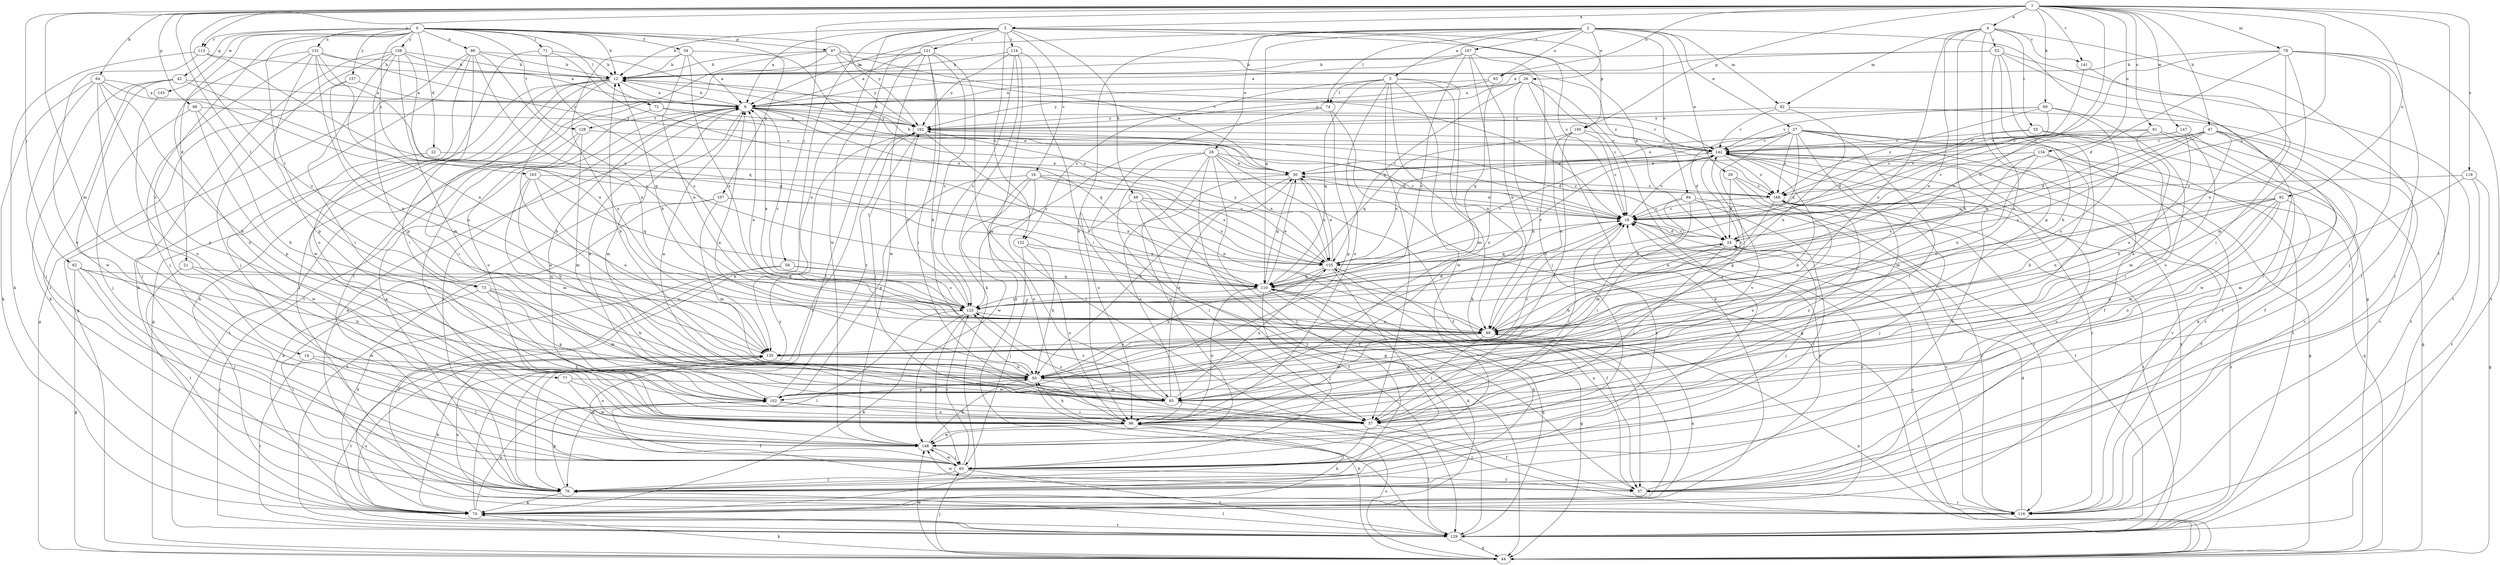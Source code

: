 strict digraph  {
0;
1;
2;
3;
4;
5;
6;
12;
14;
16;
18;
21;
22;
24;
26;
27;
28;
29;
30;
34;
37;
42;
44;
47;
49;
50;
52;
55;
57;
58;
62;
63;
64;
69;
70;
71;
72;
73;
74;
76;
77;
78;
82;
83;
86;
89;
91;
92;
93;
94;
96;
97;
98;
100;
102;
107;
110;
113;
114;
116;
118;
121;
122;
123;
128;
129;
131;
134;
135;
141;
142;
143;
147;
148;
155;
157;
158;
162;
163;
167;
168;
0 -> 12  [label=b];
0 -> 14  [label=c];
0 -> 21  [label=d];
0 -> 22  [label=d];
0 -> 34  [label=f];
0 -> 42  [label=g];
0 -> 71  [label=l];
0 -> 72  [label=l];
0 -> 73  [label=l];
0 -> 86  [label=n];
0 -> 97  [label=p];
0 -> 107  [label=q];
0 -> 113  [label=r];
0 -> 128  [label=t];
0 -> 131  [label=u];
0 -> 143  [label=w];
0 -> 157  [label=y];
0 -> 158  [label=y];
0 -> 162  [label=y];
0 -> 163  [label=z];
1 -> 3  [label=a];
1 -> 4  [label=a];
1 -> 37  [label=f];
1 -> 47  [label=h];
1 -> 58  [label=j];
1 -> 62  [label=j];
1 -> 64  [label=k];
1 -> 69  [label=k];
1 -> 73  [label=l];
1 -> 77  [label=m];
1 -> 78  [label=m];
1 -> 89  [label=n];
1 -> 91  [label=o];
1 -> 92  [label=o];
1 -> 93  [label=o];
1 -> 98  [label=p];
1 -> 100  [label=p];
1 -> 113  [label=r];
1 -> 118  [label=s];
1 -> 134  [label=u];
1 -> 135  [label=u];
1 -> 141  [label=v];
1 -> 147  [label=w];
1 -> 155  [label=x];
2 -> 5  [label=a];
2 -> 6  [label=a];
2 -> 26  [label=e];
2 -> 27  [label=e];
2 -> 28  [label=e];
2 -> 29  [label=e];
2 -> 44  [label=g];
2 -> 74  [label=l];
2 -> 82  [label=m];
2 -> 93  [label=o];
2 -> 94  [label=o];
2 -> 96  [label=o];
2 -> 110  [label=q];
2 -> 167  [label=z];
3 -> 6  [label=a];
3 -> 12  [label=b];
3 -> 16  [label=c];
3 -> 18  [label=c];
3 -> 24  [label=d];
3 -> 49  [label=h];
3 -> 70  [label=k];
3 -> 100  [label=p];
3 -> 114  [label=r];
3 -> 121  [label=s];
3 -> 122  [label=s];
3 -> 135  [label=u];
3 -> 148  [label=w];
4 -> 50  [label=h];
4 -> 52  [label=i];
4 -> 55  [label=i];
4 -> 82  [label=m];
4 -> 89  [label=n];
4 -> 102  [label=p];
4 -> 116  [label=r];
4 -> 135  [label=u];
4 -> 141  [label=v];
5 -> 57  [label=i];
5 -> 70  [label=k];
5 -> 74  [label=l];
5 -> 83  [label=m];
5 -> 89  [label=n];
5 -> 96  [label=o];
5 -> 110  [label=q];
5 -> 122  [label=s];
5 -> 148  [label=w];
6 -> 12  [label=b];
6 -> 18  [label=c];
6 -> 30  [label=e];
6 -> 76  [label=l];
6 -> 83  [label=m];
6 -> 110  [label=q];
6 -> 123  [label=s];
6 -> 128  [label=t];
6 -> 142  [label=v];
6 -> 162  [label=y];
12 -> 6  [label=a];
12 -> 44  [label=g];
12 -> 50  [label=h];
12 -> 57  [label=i];
12 -> 70  [label=k];
12 -> 76  [label=l];
14 -> 50  [label=h];
14 -> 63  [label=j];
14 -> 129  [label=t];
16 -> 57  [label=i];
16 -> 89  [label=n];
16 -> 96  [label=o];
16 -> 102  [label=p];
16 -> 148  [label=w];
16 -> 155  [label=x];
16 -> 168  [label=z];
18 -> 24  [label=d];
18 -> 30  [label=e];
18 -> 57  [label=i];
18 -> 110  [label=q];
18 -> 142  [label=v];
21 -> 110  [label=q];
21 -> 116  [label=r];
21 -> 148  [label=w];
22 -> 30  [label=e];
22 -> 148  [label=w];
24 -> 18  [label=c];
24 -> 50  [label=h];
24 -> 57  [label=i];
24 -> 63  [label=j];
24 -> 155  [label=x];
26 -> 6  [label=a];
26 -> 18  [label=c];
26 -> 50  [label=h];
26 -> 63  [label=j];
26 -> 70  [label=k];
26 -> 155  [label=x];
26 -> 162  [label=y];
27 -> 24  [label=d];
27 -> 30  [label=e];
27 -> 37  [label=f];
27 -> 57  [label=i];
27 -> 83  [label=m];
27 -> 102  [label=p];
27 -> 116  [label=r];
27 -> 129  [label=t];
27 -> 142  [label=v];
27 -> 155  [label=x];
27 -> 168  [label=z];
28 -> 18  [label=c];
28 -> 30  [label=e];
28 -> 37  [label=f];
28 -> 44  [label=g];
28 -> 76  [label=l];
28 -> 96  [label=o];
28 -> 129  [label=t];
28 -> 148  [label=w];
28 -> 155  [label=x];
29 -> 24  [label=d];
29 -> 116  [label=r];
29 -> 129  [label=t];
29 -> 168  [label=z];
30 -> 12  [label=b];
30 -> 50  [label=h];
30 -> 96  [label=o];
30 -> 110  [label=q];
30 -> 155  [label=x];
30 -> 168  [label=z];
34 -> 6  [label=a];
34 -> 12  [label=b];
34 -> 89  [label=n];
34 -> 123  [label=s];
34 -> 135  [label=u];
34 -> 155  [label=x];
37 -> 18  [label=c];
37 -> 116  [label=r];
37 -> 142  [label=v];
37 -> 148  [label=w];
37 -> 155  [label=x];
42 -> 6  [label=a];
42 -> 70  [label=k];
42 -> 76  [label=l];
42 -> 110  [label=q];
42 -> 148  [label=w];
44 -> 18  [label=c];
44 -> 50  [label=h];
44 -> 63  [label=j];
44 -> 70  [label=k];
44 -> 89  [label=n];
44 -> 96  [label=o];
44 -> 148  [label=w];
47 -> 24  [label=d];
47 -> 30  [label=e];
47 -> 37  [label=f];
47 -> 50  [label=h];
47 -> 110  [label=q];
47 -> 116  [label=r];
47 -> 123  [label=s];
47 -> 142  [label=v];
47 -> 148  [label=w];
49 -> 18  [label=c];
49 -> 37  [label=f];
49 -> 57  [label=i];
49 -> 129  [label=t];
49 -> 155  [label=x];
50 -> 6  [label=a];
50 -> 12  [label=b];
50 -> 18  [label=c];
50 -> 83  [label=m];
50 -> 102  [label=p];
52 -> 6  [label=a];
52 -> 12  [label=b];
52 -> 50  [label=h];
52 -> 57  [label=i];
52 -> 76  [label=l];
52 -> 129  [label=t];
52 -> 135  [label=u];
55 -> 24  [label=d];
55 -> 57  [label=i];
55 -> 116  [label=r];
55 -> 142  [label=v];
57 -> 37  [label=f];
57 -> 76  [label=l];
57 -> 123  [label=s];
58 -> 70  [label=k];
58 -> 110  [label=q];
58 -> 116  [label=r];
58 -> 123  [label=s];
62 -> 44  [label=g];
62 -> 50  [label=h];
62 -> 63  [label=j];
62 -> 76  [label=l];
62 -> 110  [label=q];
63 -> 37  [label=f];
63 -> 76  [label=l];
63 -> 123  [label=s];
63 -> 129  [label=t];
63 -> 135  [label=u];
63 -> 148  [label=w];
64 -> 6  [label=a];
64 -> 50  [label=h];
64 -> 57  [label=i];
64 -> 63  [label=j];
64 -> 70  [label=k];
64 -> 102  [label=p];
64 -> 110  [label=q];
69 -> 18  [label=c];
69 -> 96  [label=o];
69 -> 135  [label=u];
69 -> 142  [label=v];
69 -> 162  [label=y];
69 -> 168  [label=z];
70 -> 18  [label=c];
70 -> 89  [label=n];
70 -> 102  [label=p];
70 -> 129  [label=t];
70 -> 162  [label=y];
71 -> 12  [label=b];
71 -> 123  [label=s];
71 -> 148  [label=w];
71 -> 155  [label=x];
72 -> 18  [label=c];
72 -> 96  [label=o];
72 -> 162  [label=y];
73 -> 50  [label=h];
73 -> 76  [label=l];
73 -> 83  [label=m];
73 -> 102  [label=p];
73 -> 123  [label=s];
74 -> 44  [label=g];
74 -> 102  [label=p];
74 -> 123  [label=s];
74 -> 162  [label=y];
76 -> 6  [label=a];
76 -> 70  [label=k];
76 -> 102  [label=p];
76 -> 110  [label=q];
76 -> 142  [label=v];
77 -> 83  [label=m];
77 -> 96  [label=o];
77 -> 148  [label=w];
78 -> 12  [label=b];
78 -> 18  [label=c];
78 -> 24  [label=d];
78 -> 63  [label=j];
78 -> 76  [label=l];
78 -> 83  [label=m];
78 -> 89  [label=n];
78 -> 129  [label=t];
82 -> 89  [label=n];
82 -> 129  [label=t];
82 -> 142  [label=v];
82 -> 162  [label=y];
83 -> 6  [label=a];
83 -> 30  [label=e];
83 -> 116  [label=r];
83 -> 123  [label=s];
83 -> 155  [label=x];
86 -> 12  [label=b];
86 -> 44  [label=g];
86 -> 57  [label=i];
86 -> 76  [label=l];
86 -> 89  [label=n];
86 -> 96  [label=o];
86 -> 123  [label=s];
86 -> 142  [label=v];
89 -> 6  [label=a];
89 -> 12  [label=b];
89 -> 57  [label=i];
89 -> 83  [label=m];
89 -> 135  [label=u];
89 -> 142  [label=v];
91 -> 44  [label=g];
91 -> 50  [label=h];
91 -> 70  [label=k];
91 -> 142  [label=v];
91 -> 168  [label=z];
92 -> 18  [label=c];
92 -> 37  [label=f];
92 -> 83  [label=m];
92 -> 89  [label=n];
92 -> 96  [label=o];
92 -> 102  [label=p];
92 -> 123  [label=s];
93 -> 6  [label=a];
93 -> 110  [label=q];
93 -> 162  [label=y];
94 -> 18  [label=c];
94 -> 57  [label=i];
94 -> 76  [label=l];
94 -> 83  [label=m];
94 -> 116  [label=r];
96 -> 6  [label=a];
96 -> 50  [label=h];
96 -> 70  [label=k];
96 -> 129  [label=t];
96 -> 142  [label=v];
96 -> 148  [label=w];
96 -> 168  [label=z];
97 -> 12  [label=b];
97 -> 18  [label=c];
97 -> 30  [label=e];
97 -> 76  [label=l];
97 -> 129  [label=t];
97 -> 162  [label=y];
97 -> 168  [label=z];
98 -> 50  [label=h];
98 -> 63  [label=j];
98 -> 102  [label=p];
98 -> 162  [label=y];
100 -> 18  [label=c];
100 -> 57  [label=i];
100 -> 89  [label=n];
100 -> 110  [label=q];
100 -> 142  [label=v];
102 -> 6  [label=a];
102 -> 37  [label=f];
102 -> 57  [label=i];
102 -> 96  [label=o];
102 -> 162  [label=y];
107 -> 18  [label=c];
107 -> 70  [label=k];
107 -> 83  [label=m];
107 -> 129  [label=t];
107 -> 155  [label=x];
110 -> 18  [label=c];
110 -> 30  [label=e];
110 -> 44  [label=g];
110 -> 63  [label=j];
110 -> 70  [label=k];
110 -> 96  [label=o];
110 -> 123  [label=s];
110 -> 142  [label=v];
113 -> 12  [label=b];
113 -> 70  [label=k];
113 -> 96  [label=o];
113 -> 155  [label=x];
114 -> 12  [label=b];
114 -> 57  [label=i];
114 -> 70  [label=k];
114 -> 123  [label=s];
114 -> 129  [label=t];
114 -> 162  [label=y];
116 -> 6  [label=a];
116 -> 18  [label=c];
116 -> 24  [label=d];
116 -> 135  [label=u];
116 -> 142  [label=v];
118 -> 44  [label=g];
118 -> 83  [label=m];
118 -> 116  [label=r];
118 -> 168  [label=z];
121 -> 6  [label=a];
121 -> 12  [label=b];
121 -> 50  [label=h];
121 -> 57  [label=i];
121 -> 76  [label=l];
121 -> 83  [label=m];
121 -> 123  [label=s];
121 -> 148  [label=w];
122 -> 50  [label=h];
122 -> 63  [label=j];
122 -> 96  [label=o];
122 -> 155  [label=x];
123 -> 6  [label=a];
123 -> 24  [label=d];
123 -> 63  [label=j];
123 -> 70  [label=k];
123 -> 76  [label=l];
123 -> 89  [label=n];
123 -> 162  [label=y];
128 -> 83  [label=m];
128 -> 129  [label=t];
128 -> 142  [label=v];
128 -> 148  [label=w];
129 -> 44  [label=g];
129 -> 76  [label=l];
129 -> 110  [label=q];
129 -> 135  [label=u];
129 -> 168  [label=z];
131 -> 12  [label=b];
131 -> 63  [label=j];
131 -> 89  [label=n];
131 -> 96  [label=o];
131 -> 102  [label=p];
131 -> 110  [label=q];
131 -> 135  [label=u];
131 -> 142  [label=v];
134 -> 18  [label=c];
134 -> 30  [label=e];
134 -> 44  [label=g];
134 -> 50  [label=h];
134 -> 89  [label=n];
134 -> 123  [label=s];
135 -> 50  [label=h];
135 -> 70  [label=k];
135 -> 129  [label=t];
141 -> 18  [label=c];
141 -> 57  [label=i];
142 -> 30  [label=e];
142 -> 44  [label=g];
142 -> 50  [label=h];
142 -> 116  [label=r];
142 -> 129  [label=t];
142 -> 155  [label=x];
142 -> 168  [label=z];
143 -> 96  [label=o];
147 -> 18  [label=c];
147 -> 76  [label=l];
147 -> 83  [label=m];
147 -> 135  [label=u];
147 -> 142  [label=v];
148 -> 18  [label=c];
148 -> 50  [label=h];
148 -> 63  [label=j];
155 -> 18  [label=c];
155 -> 30  [label=e];
155 -> 37  [label=f];
155 -> 50  [label=h];
155 -> 63  [label=j];
155 -> 110  [label=q];
155 -> 142  [label=v];
155 -> 162  [label=y];
157 -> 6  [label=a];
157 -> 44  [label=g];
157 -> 135  [label=u];
158 -> 6  [label=a];
158 -> 12  [label=b];
158 -> 57  [label=i];
158 -> 63  [label=j];
158 -> 70  [label=k];
158 -> 83  [label=m];
158 -> 89  [label=n];
158 -> 102  [label=p];
162 -> 12  [label=b];
162 -> 24  [label=d];
162 -> 57  [label=i];
162 -> 76  [label=l];
162 -> 89  [label=n];
162 -> 142  [label=v];
163 -> 50  [label=h];
163 -> 83  [label=m];
163 -> 110  [label=q];
163 -> 135  [label=u];
163 -> 168  [label=z];
167 -> 6  [label=a];
167 -> 12  [label=b];
167 -> 63  [label=j];
167 -> 89  [label=n];
167 -> 96  [label=o];
167 -> 123  [label=s];
168 -> 18  [label=c];
168 -> 63  [label=j];
168 -> 89  [label=n];
168 -> 96  [label=o];
168 -> 129  [label=t];
}
